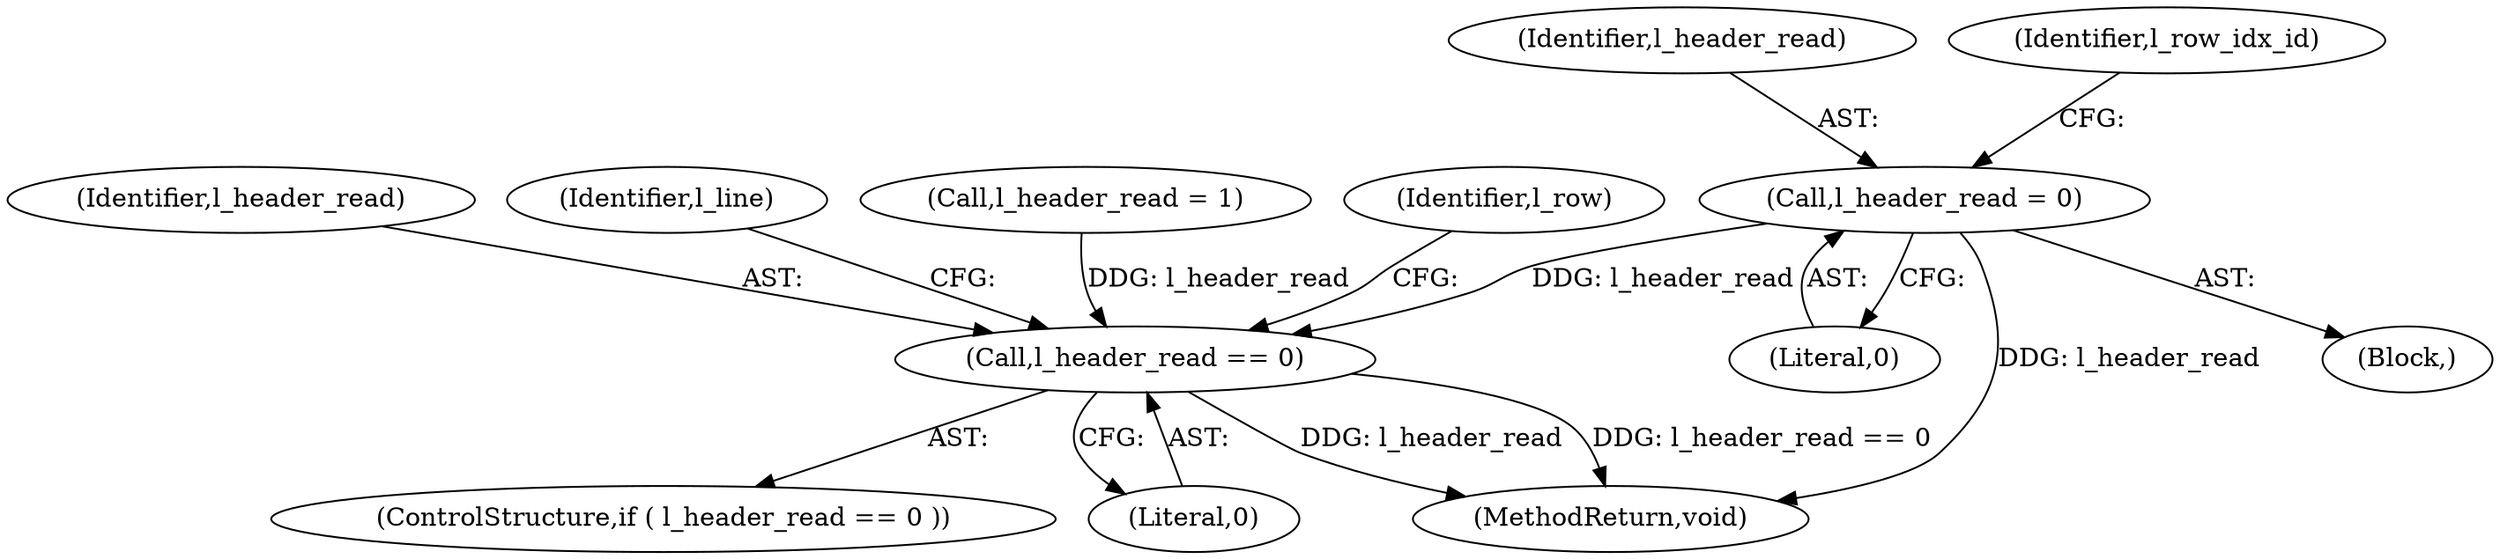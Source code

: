 digraph "0_libxsmm_151481489192e6d1997f8bde52c5c425ea41741d_2@API" {
"1000138" [label="(Call,l_header_read = 0)"];
"1000217" [label="(Call,l_header_read == 0)"];
"1000561" [label="(MethodReturn,void)"];
"1000218" [label="(Identifier,l_header_read)"];
"1000130" [label="(Block,)"];
"1000216" [label="(ControlStructure,if ( l_header_read == 0 ))"];
"1000139" [label="(Identifier,l_header_read)"];
"1000143" [label="(Identifier,l_row_idx_id)"];
"1000138" [label="(Call,l_header_read = 0)"];
"1000224" [label="(Identifier,l_line)"];
"1000219" [label="(Literal,0)"];
"1000217" [label="(Call,l_header_read == 0)"];
"1000392" [label="(Call,l_header_read = 1)"];
"1000407" [label="(Identifier,l_row)"];
"1000140" [label="(Literal,0)"];
"1000138" -> "1000130"  [label="AST: "];
"1000138" -> "1000140"  [label="CFG: "];
"1000139" -> "1000138"  [label="AST: "];
"1000140" -> "1000138"  [label="AST: "];
"1000143" -> "1000138"  [label="CFG: "];
"1000138" -> "1000561"  [label="DDG: l_header_read"];
"1000138" -> "1000217"  [label="DDG: l_header_read"];
"1000217" -> "1000216"  [label="AST: "];
"1000217" -> "1000219"  [label="CFG: "];
"1000218" -> "1000217"  [label="AST: "];
"1000219" -> "1000217"  [label="AST: "];
"1000224" -> "1000217"  [label="CFG: "];
"1000407" -> "1000217"  [label="CFG: "];
"1000217" -> "1000561"  [label="DDG: l_header_read == 0"];
"1000217" -> "1000561"  [label="DDG: l_header_read"];
"1000392" -> "1000217"  [label="DDG: l_header_read"];
}
